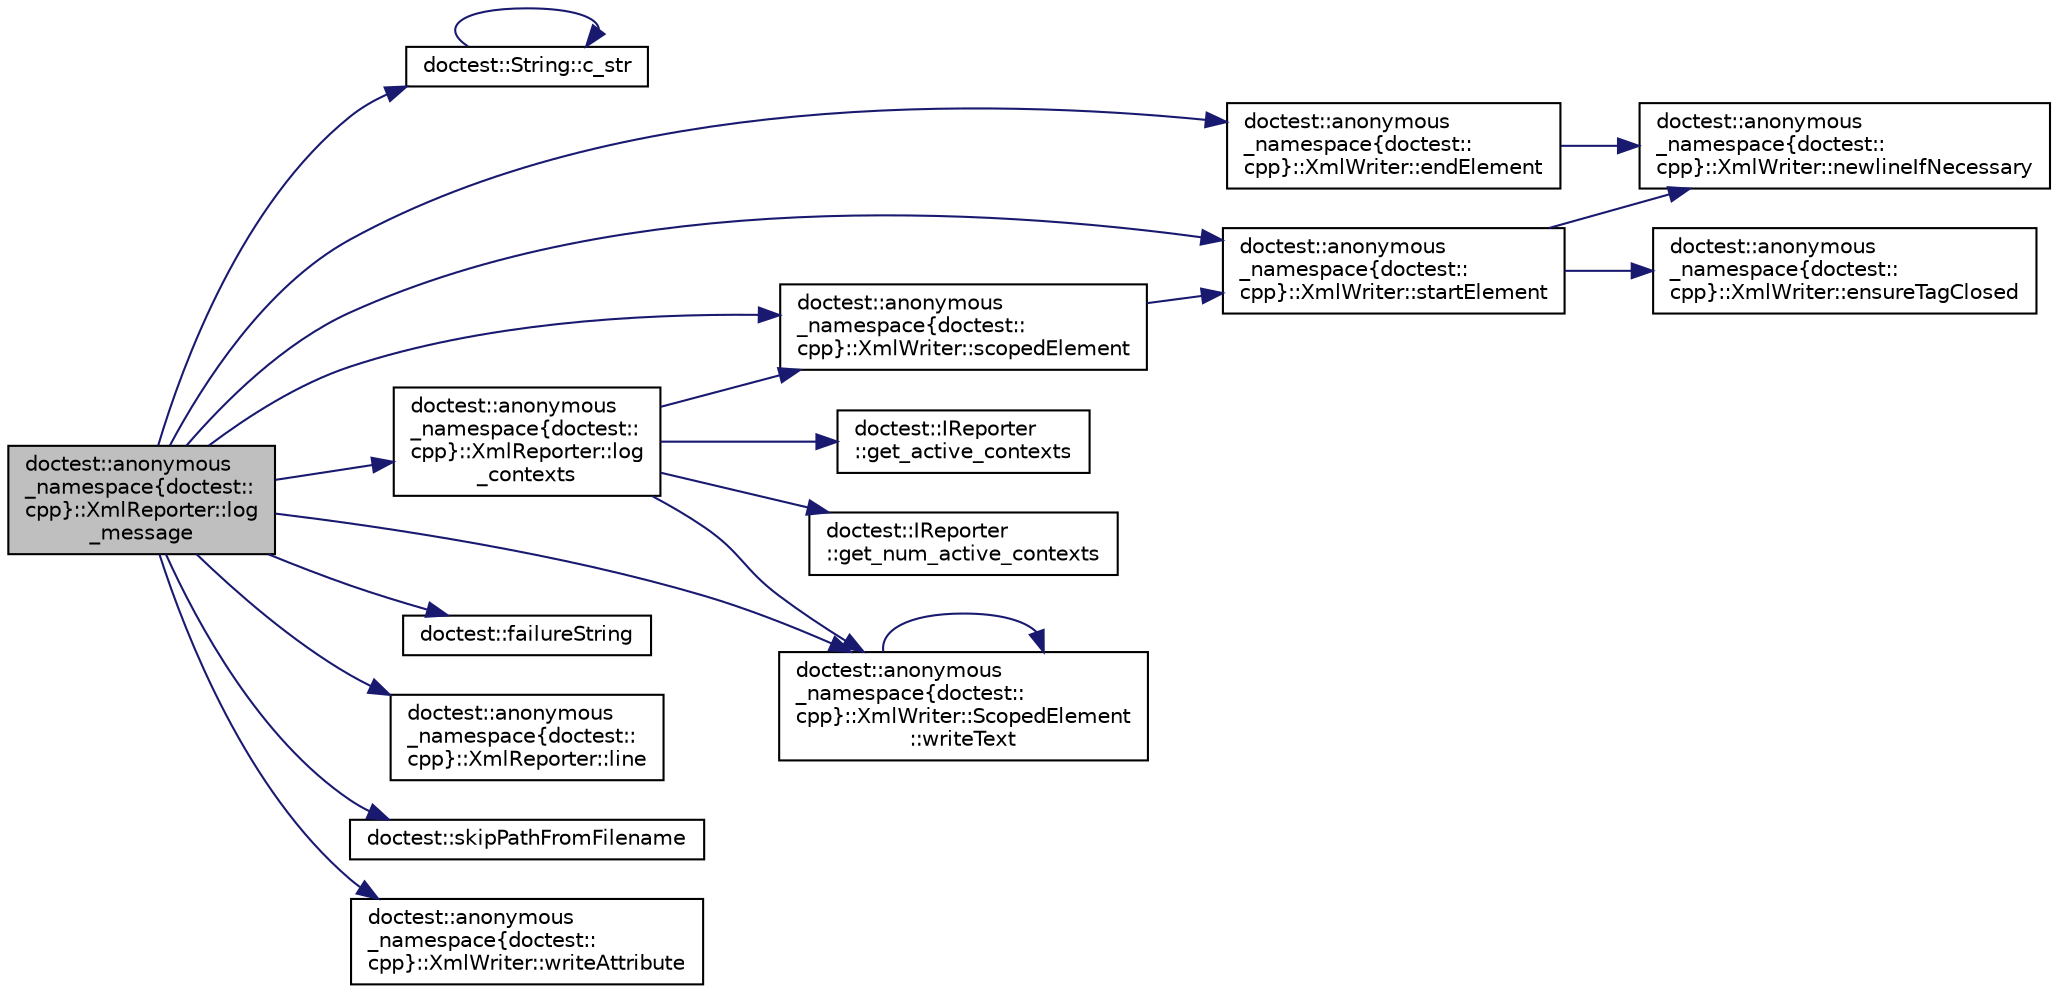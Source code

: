 digraph "doctest::anonymous_namespace{doctest::cpp}::XmlReporter::log_message"
{
 // LATEX_PDF_SIZE
  edge [fontname="Helvetica",fontsize="10",labelfontname="Helvetica",labelfontsize="10"];
  node [fontname="Helvetica",fontsize="10",shape=record];
  rankdir="LR";
  Node1 [label="doctest::anonymous\l_namespace\{doctest::\lcpp\}::XmlReporter::log\l_message",height=0.2,width=0.4,color="black", fillcolor="grey75", style="filled", fontcolor="black",tooltip=" "];
  Node1 -> Node2 [color="midnightblue",fontsize="10",style="solid",fontname="Helvetica"];
  Node2 [label="doctest::String::c_str",height=0.2,width=0.4,color="black", fillcolor="white", style="filled",URL="$classdoctest_1_1_string.html#a607c6977b193fecf29622110e6081625",tooltip=" "];
  Node2 -> Node2 [color="midnightblue",fontsize="10",style="solid",fontname="Helvetica"];
  Node1 -> Node3 [color="midnightblue",fontsize="10",style="solid",fontname="Helvetica"];
  Node3 [label="doctest::anonymous\l_namespace\{doctest::\lcpp\}::XmlWriter::endElement",height=0.2,width=0.4,color="black", fillcolor="white", style="filled",URL="$classdoctest_1_1anonymous__namespace_02doctest_8cpp_03_1_1_xml_writer.html#a9b01210ada5bca21230ec886bc1c9c1c",tooltip=" "];
  Node3 -> Node4 [color="midnightblue",fontsize="10",style="solid",fontname="Helvetica"];
  Node4 [label="doctest::anonymous\l_namespace\{doctest::\lcpp\}::XmlWriter::newlineIfNecessary",height=0.2,width=0.4,color="black", fillcolor="white", style="filled",URL="$classdoctest_1_1anonymous__namespace_02doctest_8cpp_03_1_1_xml_writer.html#a0352bfe1b1cb61867f03832d179aee88",tooltip=" "];
  Node1 -> Node5 [color="midnightblue",fontsize="10",style="solid",fontname="Helvetica"];
  Node5 [label="doctest::failureString",height=0.2,width=0.4,color="black", fillcolor="white", style="filled",URL="$namespacedoctest.html#aecddb31b1dc613674128b2b386493385",tooltip=" "];
  Node1 -> Node6 [color="midnightblue",fontsize="10",style="solid",fontname="Helvetica"];
  Node6 [label="doctest::anonymous\l_namespace\{doctest::\lcpp\}::XmlReporter::line",height=0.2,width=0.4,color="black", fillcolor="white", style="filled",URL="$structdoctest_1_1anonymous__namespace_02doctest_8cpp_03_1_1_xml_reporter.html#aca23f48e6c3f82cb4054e6d68777f808",tooltip=" "];
  Node1 -> Node7 [color="midnightblue",fontsize="10",style="solid",fontname="Helvetica"];
  Node7 [label="doctest::anonymous\l_namespace\{doctest::\lcpp\}::XmlReporter::log\l_contexts",height=0.2,width=0.4,color="black", fillcolor="white", style="filled",URL="$structdoctest_1_1anonymous__namespace_02doctest_8cpp_03_1_1_xml_reporter.html#a56ab070e3bd0dbf2cfd303545dcbdf8f",tooltip=" "];
  Node7 -> Node8 [color="midnightblue",fontsize="10",style="solid",fontname="Helvetica"];
  Node8 [label="doctest::IReporter\l::get_active_contexts",height=0.2,width=0.4,color="black", fillcolor="white", style="filled",URL="$structdoctest_1_1_i_reporter.html#af535d2f4e0bcacbcc87e35994dd97586",tooltip=" "];
  Node7 -> Node9 [color="midnightblue",fontsize="10",style="solid",fontname="Helvetica"];
  Node9 [label="doctest::IReporter\l::get_num_active_contexts",height=0.2,width=0.4,color="black", fillcolor="white", style="filled",URL="$structdoctest_1_1_i_reporter.html#aafc10945b736a76a93282050d9d0ff55",tooltip=" "];
  Node7 -> Node10 [color="midnightblue",fontsize="10",style="solid",fontname="Helvetica"];
  Node10 [label="doctest::anonymous\l_namespace\{doctest::\lcpp\}::XmlWriter::scopedElement",height=0.2,width=0.4,color="black", fillcolor="white", style="filled",URL="$classdoctest_1_1anonymous__namespace_02doctest_8cpp_03_1_1_xml_writer.html#ae8d1d5655cbf1e5757519659d4edea16",tooltip=" "];
  Node10 -> Node11 [color="midnightblue",fontsize="10",style="solid",fontname="Helvetica"];
  Node11 [label="doctest::anonymous\l_namespace\{doctest::\lcpp\}::XmlWriter::startElement",height=0.2,width=0.4,color="black", fillcolor="white", style="filled",URL="$classdoctest_1_1anonymous__namespace_02doctest_8cpp_03_1_1_xml_writer.html#a1677409347280cfb2e4b4d66121d346a",tooltip=" "];
  Node11 -> Node12 [color="midnightblue",fontsize="10",style="solid",fontname="Helvetica"];
  Node12 [label="doctest::anonymous\l_namespace\{doctest::\lcpp\}::XmlWriter::ensureTagClosed",height=0.2,width=0.4,color="black", fillcolor="white", style="filled",URL="$classdoctest_1_1anonymous__namespace_02doctest_8cpp_03_1_1_xml_writer.html#a037d5f1752cc196aa82318100462d52f",tooltip=" "];
  Node11 -> Node4 [color="midnightblue",fontsize="10",style="solid",fontname="Helvetica"];
  Node7 -> Node13 [color="midnightblue",fontsize="10",style="solid",fontname="Helvetica"];
  Node13 [label="doctest::anonymous\l_namespace\{doctest::\lcpp\}::XmlWriter::ScopedElement\l::writeText",height=0.2,width=0.4,color="black", fillcolor="white", style="filled",URL="$classdoctest_1_1anonymous__namespace_02doctest_8cpp_03_1_1_xml_writer_1_1_scoped_element.html#af74f008e02dfbe2d7c12e4389841e86b",tooltip=" "];
  Node13 -> Node13 [color="midnightblue",fontsize="10",style="solid",fontname="Helvetica"];
  Node1 -> Node10 [color="midnightblue",fontsize="10",style="solid",fontname="Helvetica"];
  Node1 -> Node14 [color="midnightblue",fontsize="10",style="solid",fontname="Helvetica"];
  Node14 [label="doctest::skipPathFromFilename",height=0.2,width=0.4,color="black", fillcolor="white", style="filled",URL="$namespacedoctest.html#a360d10b305d4e64d753e99484308edbd",tooltip=" "];
  Node1 -> Node11 [color="midnightblue",fontsize="10",style="solid",fontname="Helvetica"];
  Node1 -> Node15 [color="midnightblue",fontsize="10",style="solid",fontname="Helvetica"];
  Node15 [label="doctest::anonymous\l_namespace\{doctest::\lcpp\}::XmlWriter::writeAttribute",height=0.2,width=0.4,color="black", fillcolor="white", style="filled",URL="$classdoctest_1_1anonymous__namespace_02doctest_8cpp_03_1_1_xml_writer.html#a53c9956ac1ee707201621c98d7f79d8c",tooltip=" "];
  Node1 -> Node13 [color="midnightblue",fontsize="10",style="solid",fontname="Helvetica"];
}
